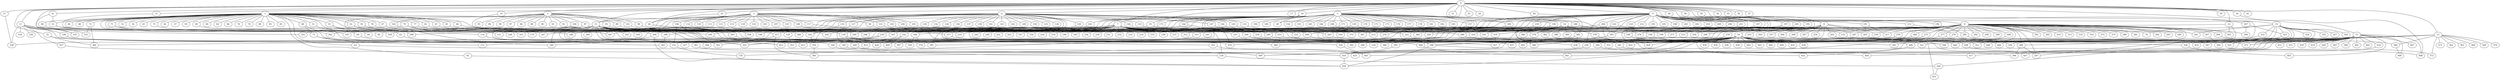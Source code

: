 
graph graphname {
    0 -- 1
0 -- 2
0 -- 3
0 -- 4
0 -- 5
0 -- 6
0 -- 7
0 -- 8
0 -- 9
0 -- 10
0 -- 11
0 -- 12
0 -- 13
0 -- 14
0 -- 15
0 -- 16
0 -- 17
0 -- 18
0 -- 19
0 -- 20
0 -- 21
0 -- 22
0 -- 23
0 -- 24
0 -- 25
0 -- 26
0 -- 27
0 -- 28
0 -- 29
0 -- 30
0 -- 31
0 -- 32
0 -- 33
0 -- 34
0 -- 35
0 -- 36
0 -- 37
0 -- 38
0 -- 39
0 -- 40
0 -- 41
0 -- 42
0 -- 131
1 -- 43
1 -- 44
1 -- 45
1 -- 46
1 -- 47
1 -- 48
1 -- 49
1 -- 50
1 -- 51
1 -- 52
1 -- 53
1 -- 54
1 -- 55
1 -- 56
1 -- 57
1 -- 58
1 -- 59
1 -- 60
1 -- 61
1 -- 62
1 -- 63
1 -- 64
1 -- 65
1 -- 66
1 -- 67
1 -- 68
1 -- 69
1 -- 70
1 -- 71
1 -- 72
1 -- 73
1 -- 74
1 -- 75
1 -- 76
1 -- 77
1 -- 78
1 -- 79
1 -- 80
1 -- 81
1 -- 82
1 -- 83
1 -- 84
1 -- 85
2 -- 96
2 -- 98
2 -- 99
2 -- 100
2 -- 101
2 -- 102
2 -- 97
2 -- 86
2 -- 87
2 -- 88
2 -- 89
2 -- 90
2 -- 91
2 -- 92
2 -- 93
2 -- 94
2 -- 95
3 -- 103
3 -- 104
3 -- 105
3 -- 106
3 -- 107
3 -- 108
3 -- 109
3 -- 110
3 -- 111
3 -- 112
3 -- 113
3 -- 114
3 -- 115
3 -- 116
3 -- 117
3 -- 118
3 -- 119
3 -- 120
3 -- 121
3 -- 122
4 -- 128
4 -- 130
4 -- 131
4 -- 132
4 -- 133
4 -- 134
4 -- 129
4 -- 136
4 -- 137
4 -- 138
4 -- 139
4 -- 140
4 -- 141
4 -- 142
4 -- 143
4 -- 144
4 -- 145
4 -- 146
4 -- 147
4 -- 148
4 -- 149
4 -- 150
4 -- 151
4 -- 135
4 -- 123
4 -- 124
4 -- 125
4 -- 126
4 -- 127
4 -- 12
5 -- 152
5 -- 153
5 -- 154
5 -- 155
5 -- 156
5 -- 157
5 -- 158
5 -- 159
5 -- 160
5 -- 161
5 -- 162
5 -- 163
5 -- 164
5 -- 165
5 -- 166
5 -- 167
5 -- 168
5 -- 169
5 -- 170
5 -- 171
5 -- 172
5 -- 173
5 -- 174
5 -- 175
5 -- 176
5 -- 177
5 -- 178
5 -- 179
5 -- 180
5 -- 181
5 -- 182
5 -- 183
5 -- 184
5 -- 185
5 -- 186
6 -- 187
6 -- 188
6 -- 189
6 -- 190
6 -- 191
6 -- 192
6 -- 193
6 -- 194
6 -- 195
6 -- 196
6 -- 197
6 -- 198
6 -- 199
6 -- 200
6 -- 201
6 -- 202
6 -- 203
6 -- 204
6 -- 205
6 -- 206
6 -- 207
6 -- 208
6 -- 209
6 -- 210
6 -- 211
6 -- 212
6 -- 213
6 -- 214
6 -- 215
6 -- 216
6 -- 217
6 -- 218
6 -- 219
6 -- 220
6 -- 221
6 -- 295
6 -- 276
7 -- 222
7 -- 223
7 -- 224
7 -- 225
7 -- 226
7 -- 227
7 -- 228
7 -- 229
7 -- 230
7 -- 231
7 -- 232
7 -- 233
7 -- 234
7 -- 235
7 -- 236
7 -- 237
7 -- 238
7 -- 239
7 -- 240
7 -- 241
7 -- 242
7 -- 243
7 -- 244
7 -- 245
7 -- 246
7 -- 247
7 -- 248
7 -- 249
7 -- 250
7 -- 251
7 -- 252
7 -- 253
7 -- 381
7 -- 406
8 -- 256
8 -- 258
8 -- 259
8 -- 260
8 -- 261
8 -- 262
8 -- 257
8 -- 264
8 -- 265
8 -- 266
8 -- 263
8 -- 268
8 -- 269
8 -- 270
8 -- 271
8 -- 267
8 -- 254
8 -- 255
9 -- 272
9 -- 273
9 -- 274
9 -- 275
9 -- 276
9 -- 277
9 -- 278
9 -- 279
9 -- 280
9 -- 281
9 -- 282
9 -- 283
9 -- 284
9 -- 285
9 -- 286
9 -- 287
9 -- 288
9 -- 289
9 -- 290
9 -- 291
9 -- 292
9 -- 293
9 -- 294
9 -- 295
9 -- 296
9 -- 297
9 -- 298
9 -- 299
9 -- 300
9 -- 301
9 -- 302
9 -- 303
9 -- 304
9 -- 305
9 -- 306
9 -- 307
9 -- 308
9 -- 309
9 -- 310
9 -- 311
9 -- 312
9 -- 313
9 -- 314
9 -- 315
9 -- 316
9 -- 317
9 -- 318
9 -- 319
9 -- 153
9 -- 259
10 -- 320
10 -- 322
10 -- 323
10 -- 324
10 -- 325
10 -- 326
10 -- 321
10 -- 328
10 -- 329
10 -- 327
10 -- 70
10 -- 286
10 -- 341
11 -- 330
11 -- 331
11 -- 332
11 -- 333
11 -- 334
11 -- 335
11 -- 336
11 -- 337
11 -- 338
11 -- 423
12 -- 339
12 -- 340
12 -- 341
12 -- 342
12 -- 343
12 -- 344
12 -- 345
12 -- 346
12 -- 347
12 -- 348
12 -- 349
12 -- 350
12 -- 351
12 -- 352
12 -- 353
12 -- 354
12 -- 355
12 -- 356
12 -- 357
12 -- 358
12 -- 359
12 -- 360
12 -- 361
12 -- 362
12 -- 374
13 -- 363
13 -- 364
13 -- 365
13 -- 366
13 -- 367
13 -- 368
13 -- 369
13 -- 370
13 -- 371
13 -- 372
13 -- 373
14 -- 384
14 -- 386
14 -- 387
14 -- 388
14 -- 389
14 -- 390
14 -- 385
14 -- 374
14 -- 375
14 -- 376
14 -- 377
14 -- 378
14 -- 379
14 -- 380
14 -- 381
14 -- 382
14 -- 383
14 -- 276
15 -- 391
15 -- 392
15 -- 393
15 -- 394
15 -- 395
15 -- 396
15 -- 397
15 -- 398
15 -- 399
15 -- 400
15 -- 401
15 -- 402
15 -- 403
15 -- 404
15 -- 405
15 -- 406
15 -- 407
15 -- 408
15 -- 409
15 -- 410
15 -- 411
15 -- 412
15 -- 413
15 -- 414
15 -- 415
15 -- 416
15 -- 417
15 -- 418
15 -- 419
15 -- 420
15 -- 421
15 -- 440
16 -- 422
16 -- 423
16 -- 424
16 -- 425
16 -- 426
16 -- 427
16 -- 428
16 -- 429
16 -- 430
16 -- 431
16 -- 432
16 -- 433
16 -- 434
16 -- 435
16 -- 436
16 -- 437
16 -- 438
16 -- 439
16 -- 440
16 -- 441
16 -- 442
16 -- 443
16 -- 444
16 -- 445
16 -- 446
16 -- 447
16 -- 448
16 -- 449
16 -- 355
16 -- 124
18 -- 58
18 -- 38
19 -- 315
20 -- 408
22 -- 448
22 -- 379
22 -- 305
25 -- 26
26 -- 148
27 -- 338
29 -- 297
31 -- 347
32 -- 364
32 -- 355
33 -- 348
33 -- 375
40 -- 383
41 -- 362
41 -- 53
44 -- 288
45 -- 426
47 -- 312
49 -- 217
50 -- 298
50 -- 274
51 -- 424
53 -- 188
53 -- 298
55 -- 94
55 -- 69
58 -- 167
61 -- 116
61 -- 62
62 -- 160
63 -- 309
65 -- 293
67 -- 161
68 -- 409
68 -- 73
69 -- 269
71 -- 109
71 -- 200
72 -- 331
72 -- 364
73 -- 151
73 -- 112
75 -- 189
77 -- 229
78 -- 228
79 -- 296
79 -- 179
79 -- 247
79 -- 82
81 -- 213
84 -- 333
87 -- 131
87 -- 377
89 -- 219
93 -- 139
98 -- 318
100 -- 397
100 -- 332
101 -- 190
102 -- 349
104 -- 291
105 -- 199
106 -- 129
106 -- 151
106 -- 342
106 -- 214
108 -- 240
114 -- 358
116 -- 227
117 -- 246
119 -- 162
120 -- 249
121 -- 156
123 -- 209
127 -- 359
129 -- 353
130 -- 442
133 -- 162
135 -- 271
139 -- 398
139 -- 269
139 -- 381
140 -- 309
143 -- 433
143 -- 186
144 -- 152
145 -- 379
145 -- 290
146 -- 260
147 -- 387
147 -- 319
151 -- 176
153 -- 328
157 -- 243
158 -- 351
158 -- 258
159 -- 258
159 -- 438
160 -- 234
162 -- 359
163 -- 335
164 -- 357
164 -- 433
168 -- 213
169 -- 398
171 -- 376
171 -- 445
175 -- 350
180 -- 213
180 -- 194
186 -- 374
186 -- 339
187 -- 194
189 -- 343
191 -- 317
191 -- 265
194 -- 294
194 -- 220
195 -- 296
196 -- 285
197 -- 199
197 -- 256
200 -- 426
200 -- 349
204 -- 222
204 -- 394
204 -- 295
205 -- 215
206 -- 271
206 -- 249
207 -- 323
207 -- 306
209 -- 398
211 -- 279
216 -- 287
216 -- 347
217 -- 385
217 -- 344
218 -- 250
220 -- 309
221 -- 429
222 -- 386
225 -- 388
229 -- 302
234 -- 326
238 -- 437
239 -- 342
239 -- 338
242 -- 355
242 -- 409
243 -- 396
244 -- 384
244 -- 264
249 -- 261
251 -- 403
253 -- 391
261 -- 417
263 -- 329
264 -- 404
265 -- 371
269 -- 435
270 -- 351
273 -- 442
277 -- 416
277 -- 311
278 -- 356
279 -- 286
284 -- 340
284 -- 351
285 -- 410
286 -- 297
286 -- 394
288 -- 367
290 -- 321
294 -- 372
295 -- 386
304 -- 366
307 -- 392
308 -- 446
315 -- 353
319 -- 427
322 -- 346
323 -- 421
326 -- 431
328 -- 405
336 -- 412
336 -- 413
337 -- 416
345 -- 395
356 -- 403
359 -- 385
361 -- 416
366 -- 400
377 -- 427
378 -- 422
383 -- 438
383 -- 398
384 -- 441
395 -- 416
398 -- 408
398 -- 426
406 -- 432
414 -- 447
416 -- 426

}
